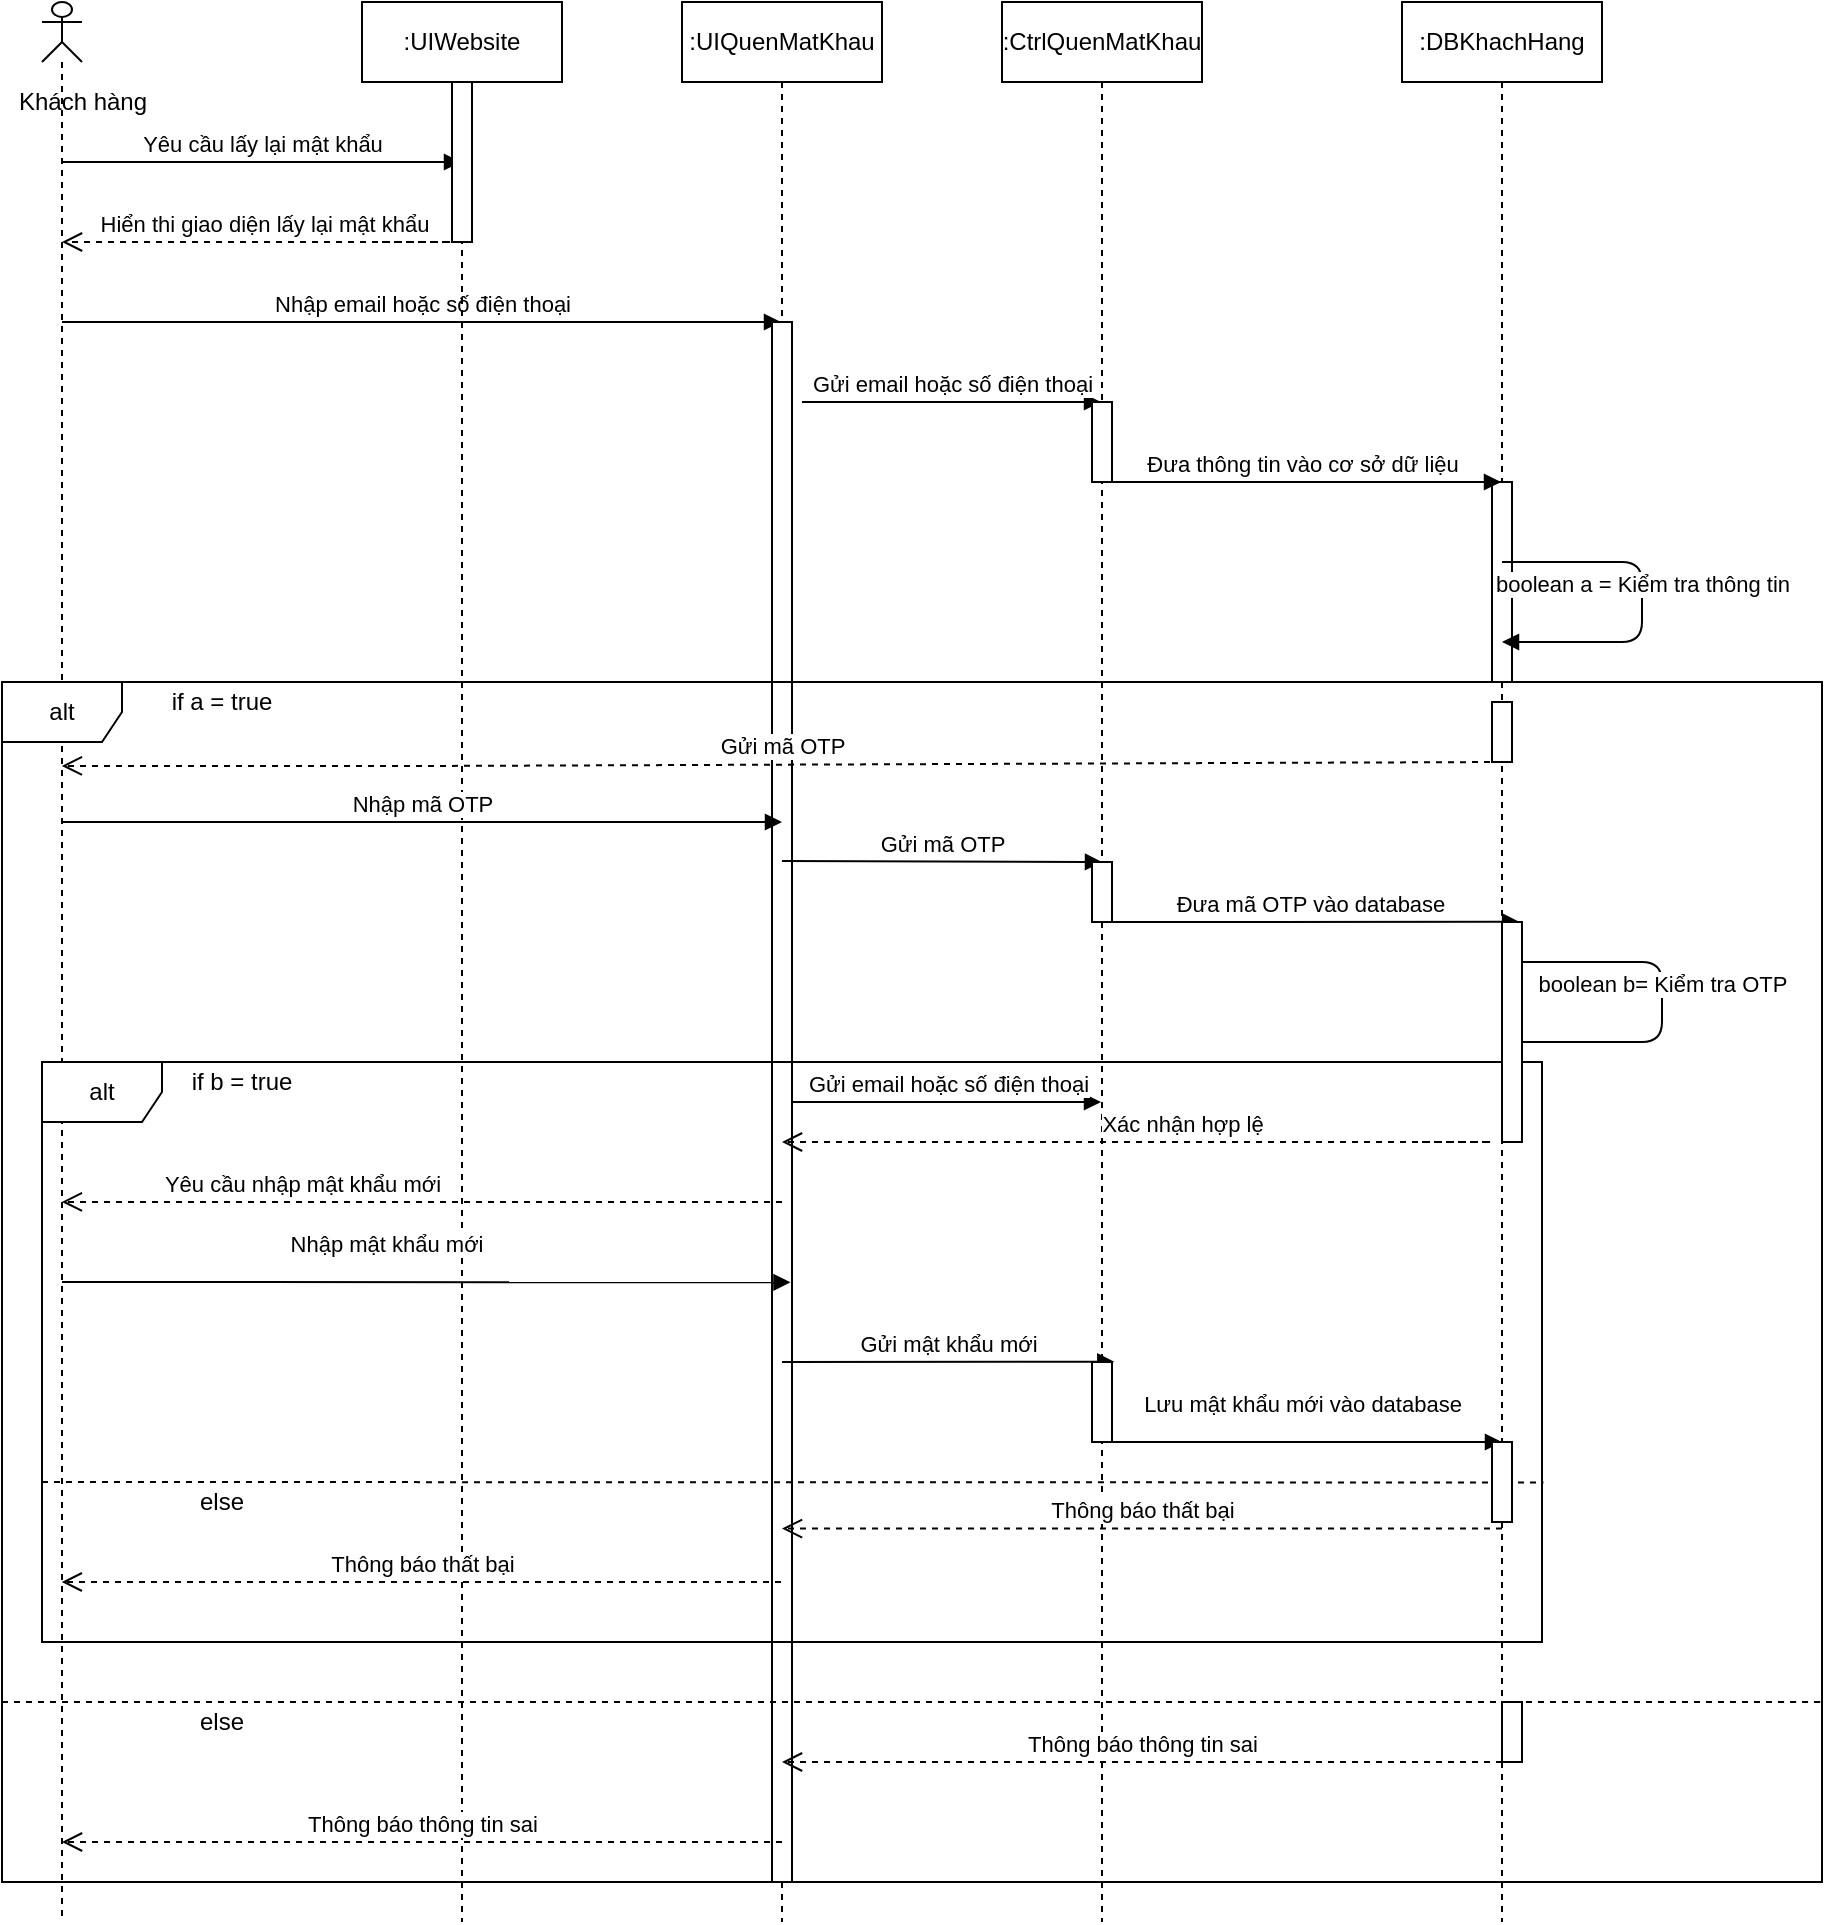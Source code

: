 <mxfile version="13.6.3" type="device"><diagram id="C5RBs43oDa-KdzZeNtuy" name="Page-1"><mxGraphModel dx="1383" dy="753" grid="1" gridSize="10" guides="1" tooltips="1" connect="1" arrows="1" fold="1" page="1" pageScale="1" pageWidth="827" pageHeight="1169" math="0" shadow="0"><root><mxCell id="WIyWlLk6GJQsqaUBKTNV-0"/><mxCell id="WIyWlLk6GJQsqaUBKTNV-1" parent="WIyWlLk6GJQsqaUBKTNV-0"/><mxCell id="Z5IkSei_Hy6FdynFyds2-4" value="" style="shape=umlLifeline;participant=umlActor;perimeter=lifelinePerimeter;whiteSpace=wrap;html=1;container=1;collapsible=0;recursiveResize=0;verticalAlign=top;spacingTop=36;outlineConnect=0;size=30;" vertex="1" parent="WIyWlLk6GJQsqaUBKTNV-1"><mxGeometry x="30" y="120" width="20" height="960" as="geometry"/></mxCell><mxCell id="Z5IkSei_Hy6FdynFyds2-10" value="Yêu cầu lấy lại mật khẩu" style="html=1;verticalAlign=bottom;endArrow=block;" edge="1" parent="Z5IkSei_Hy6FdynFyds2-4" target="Z5IkSei_Hy6FdynFyds2-7"><mxGeometry width="80" relative="1" as="geometry"><mxPoint x="10" y="80" as="sourcePoint"/><mxPoint x="169.5" y="80" as="targetPoint"/></mxGeometry></mxCell><mxCell id="Z5IkSei_Hy6FdynFyds2-77" value="Nhập email hoặc số điện thoại" style="html=1;verticalAlign=bottom;endArrow=block;" edge="1" parent="Z5IkSei_Hy6FdynFyds2-4" target="Z5IkSei_Hy6FdynFyds2-6"><mxGeometry width="80" relative="1" as="geometry"><mxPoint x="10" y="160" as="sourcePoint"/><mxPoint x="90" y="160" as="targetPoint"/></mxGeometry></mxCell><mxCell id="Z5IkSei_Hy6FdynFyds2-5" value="&lt;div&gt;Khách hàng&lt;/div&gt;" style="text;html=1;align=center;verticalAlign=middle;resizable=0;points=[];autosize=1;" vertex="1" parent="WIyWlLk6GJQsqaUBKTNV-1"><mxGeometry x="10" y="160" width="80" height="20" as="geometry"/></mxCell><mxCell id="Z5IkSei_Hy6FdynFyds2-6" value=":UIQuenMatKhau" style="shape=umlLifeline;perimeter=lifelinePerimeter;whiteSpace=wrap;html=1;container=1;collapsible=0;recursiveResize=0;outlineConnect=0;" vertex="1" parent="WIyWlLk6GJQsqaUBKTNV-1"><mxGeometry x="350" y="120" width="100" height="960" as="geometry"/></mxCell><mxCell id="Z5IkSei_Hy6FdynFyds2-78" value="" style="html=1;points=[];perimeter=orthogonalPerimeter;" vertex="1" parent="Z5IkSei_Hy6FdynFyds2-6"><mxGeometry x="45" y="160" width="10" height="780" as="geometry"/></mxCell><mxCell id="Z5IkSei_Hy6FdynFyds2-79" value="Gửi email hoặc số điện thoại" style="html=1;verticalAlign=bottom;endArrow=block;" edge="1" parent="Z5IkSei_Hy6FdynFyds2-6" target="Z5IkSei_Hy6FdynFyds2-9"><mxGeometry width="80" relative="1" as="geometry"><mxPoint x="60" y="200" as="sourcePoint"/><mxPoint x="140" y="200" as="targetPoint"/></mxGeometry></mxCell><mxCell id="Z5IkSei_Hy6FdynFyds2-7" value=":UIWebsite" style="shape=umlLifeline;perimeter=lifelinePerimeter;whiteSpace=wrap;html=1;container=1;collapsible=0;recursiveResize=0;outlineConnect=0;" vertex="1" parent="WIyWlLk6GJQsqaUBKTNV-1"><mxGeometry x="190" y="120" width="100" height="960" as="geometry"/></mxCell><mxCell id="Z5IkSei_Hy6FdynFyds2-76" value="" style="html=1;points=[];perimeter=orthogonalPerimeter;" vertex="1" parent="Z5IkSei_Hy6FdynFyds2-7"><mxGeometry x="45" y="40" width="10" height="80" as="geometry"/></mxCell><mxCell id="Z5IkSei_Hy6FdynFyds2-8" value=":DBKhachHang" style="shape=umlLifeline;perimeter=lifelinePerimeter;whiteSpace=wrap;html=1;container=1;collapsible=0;recursiveResize=0;outlineConnect=0;" vertex="1" parent="WIyWlLk6GJQsqaUBKTNV-1"><mxGeometry x="710" y="120" width="100" height="960" as="geometry"/></mxCell><mxCell id="Z5IkSei_Hy6FdynFyds2-45" value="boolean b= Kiểm tra OTP" style="html=1;verticalAlign=bottom;endArrow=block;" edge="1" parent="Z5IkSei_Hy6FdynFyds2-8" target="Z5IkSei_Hy6FdynFyds2-8"><mxGeometry width="80" relative="1" as="geometry"><mxPoint x="50" y="480" as="sourcePoint"/><mxPoint x="110" y="520" as="targetPoint"/><Array as="points"><mxPoint x="130" y="480"/><mxPoint x="130" y="520"/></Array></mxGeometry></mxCell><mxCell id="Z5IkSei_Hy6FdynFyds2-83" value="" style="html=1;points=[];perimeter=orthogonalPerimeter;" vertex="1" parent="Z5IkSei_Hy6FdynFyds2-8"><mxGeometry x="45" y="240" width="10" height="100" as="geometry"/></mxCell><mxCell id="Z5IkSei_Hy6FdynFyds2-9" value=":CtrlQuenMatKhau" style="shape=umlLifeline;perimeter=lifelinePerimeter;whiteSpace=wrap;html=1;container=1;collapsible=0;recursiveResize=0;outlineConnect=0;" vertex="1" parent="WIyWlLk6GJQsqaUBKTNV-1"><mxGeometry x="510" y="120" width="100" height="960" as="geometry"/></mxCell><mxCell id="Z5IkSei_Hy6FdynFyds2-15" value="Đưa thông tin vào cơ sở dữ liệu" style="html=1;verticalAlign=bottom;endArrow=block;" edge="1" parent="Z5IkSei_Hy6FdynFyds2-9" target="Z5IkSei_Hy6FdynFyds2-8"><mxGeometry width="80" relative="1" as="geometry"><mxPoint x="50" y="240" as="sourcePoint"/><mxPoint x="130" y="240" as="targetPoint"/></mxGeometry></mxCell><mxCell id="Z5IkSei_Hy6FdynFyds2-80" value="" style="html=1;points=[];perimeter=orthogonalPerimeter;" vertex="1" parent="Z5IkSei_Hy6FdynFyds2-9"><mxGeometry x="45" y="200" width="10" height="40" as="geometry"/></mxCell><mxCell id="Z5IkSei_Hy6FdynFyds2-12" value="Hiển thi giao diện lấy lại mật khẩu" style="html=1;verticalAlign=bottom;endArrow=open;dashed=1;endSize=8;" edge="1" parent="WIyWlLk6GJQsqaUBKTNV-1" target="Z5IkSei_Hy6FdynFyds2-4"><mxGeometry x="0.164" relative="1" as="geometry"><mxPoint x="200" y="240" as="sourcePoint"/><mxPoint x="120" y="240" as="targetPoint"/><Array as="points"><mxPoint x="240" y="240"/></Array><mxPoint as="offset"/></mxGeometry></mxCell><mxCell id="Z5IkSei_Hy6FdynFyds2-27" value="if a = true" style="text;html=1;strokeColor=none;fillColor=none;align=center;verticalAlign=middle;whiteSpace=wrap;rounded=0;" vertex="1" parent="WIyWlLk6GJQsqaUBKTNV-1"><mxGeometry x="90" y="460" width="60" height="20" as="geometry"/></mxCell><mxCell id="Z5IkSei_Hy6FdynFyds2-31" value="Gửi mã OTP" style="html=1;verticalAlign=bottom;endArrow=open;dashed=1;endSize=8;entryX=0.034;entryY=0.106;entryDx=0;entryDy=0;entryPerimeter=0;" edge="1" parent="WIyWlLk6GJQsqaUBKTNV-1"><mxGeometry relative="1" as="geometry"><mxPoint x="760" y="500" as="sourcePoint"/><mxPoint x="39.92" y="501.94" as="targetPoint"/><Array as="points"><mxPoint x="220" y="502"/></Array></mxGeometry></mxCell><mxCell id="Z5IkSei_Hy6FdynFyds2-33" value="Nhập mã OTP" style="html=1;verticalAlign=bottom;endArrow=block;" edge="1" parent="WIyWlLk6GJQsqaUBKTNV-1"><mxGeometry width="80" relative="1" as="geometry"><mxPoint x="40" y="530" as="sourcePoint"/><mxPoint x="400" y="530" as="targetPoint"/></mxGeometry></mxCell><mxCell id="Z5IkSei_Hy6FdynFyds2-34" value="Gửi mã OTP" style="html=1;verticalAlign=bottom;endArrow=block;" edge="1" parent="WIyWlLk6GJQsqaUBKTNV-1"><mxGeometry width="80" relative="1" as="geometry"><mxPoint x="400" y="549.5" as="sourcePoint"/><mxPoint x="560" y="550" as="targetPoint"/></mxGeometry></mxCell><mxCell id="Z5IkSei_Hy6FdynFyds2-35" value="Đưa mã OTP vào database" style="html=1;verticalAlign=bottom;endArrow=block;entryX=0.862;entryY=0.265;entryDx=0;entryDy=0;entryPerimeter=0;" edge="1" parent="WIyWlLk6GJQsqaUBKTNV-1"><mxGeometry width="80" relative="1" as="geometry"><mxPoint x="560" y="580" as="sourcePoint"/><mxPoint x="768.56" y="579.85" as="targetPoint"/><mxPoint as="offset"/></mxGeometry></mxCell><mxCell id="Z5IkSei_Hy6FdynFyds2-36" value="boolean a = Kiểm tra thông tin" style="html=1;verticalAlign=bottom;endArrow=block;" edge="1" parent="WIyWlLk6GJQsqaUBKTNV-1" target="Z5IkSei_Hy6FdynFyds2-8"><mxGeometry width="80" relative="1" as="geometry"><mxPoint x="760" y="400" as="sourcePoint"/><mxPoint x="719.5" y="440" as="targetPoint"/><Array as="points"><mxPoint x="780" y="400"/><mxPoint x="800" y="400"/><mxPoint x="830" y="400"/><mxPoint x="830" y="440"/></Array></mxGeometry></mxCell><mxCell id="Z5IkSei_Hy6FdynFyds2-51" value="if b = true" style="text;html=1;strokeColor=none;fillColor=none;align=center;verticalAlign=middle;whiteSpace=wrap;rounded=0;" vertex="1" parent="WIyWlLk6GJQsqaUBKTNV-1"><mxGeometry x="100" y="650" width="60" height="20" as="geometry"/></mxCell><mxCell id="Z5IkSei_Hy6FdynFyds2-53" value="Xác nhận hợp lệ" style="html=1;verticalAlign=bottom;endArrow=open;dashed=1;endSize=8;" edge="1" parent="WIyWlLk6GJQsqaUBKTNV-1" target="Z5IkSei_Hy6FdynFyds2-6"><mxGeometry relative="1" as="geometry"><mxPoint x="720" y="690" as="sourcePoint"/><mxPoint x="404.24" y="690.1" as="targetPoint"/><Array as="points"><mxPoint x="760" y="690"/><mxPoint x="460" y="690"/></Array></mxGeometry></mxCell><mxCell id="Z5IkSei_Hy6FdynFyds2-56" value="Yêu cầu nhập mật khẩu mới" style="html=1;verticalAlign=bottom;endArrow=open;dashed=1;endSize=8;entryX=0.034;entryY=0.551;entryDx=0;entryDy=0;entryPerimeter=0;" edge="1" parent="WIyWlLk6GJQsqaUBKTNV-1"><mxGeometry x="0.332" relative="1" as="geometry"><mxPoint x="400" y="720" as="sourcePoint"/><mxPoint x="39.92" y="719.99" as="targetPoint"/><mxPoint as="offset"/></mxGeometry></mxCell><mxCell id="Z5IkSei_Hy6FdynFyds2-57" value="Nhập mật khẩu mới" style="html=1;verticalAlign=bottom;endArrow=block;entryX=0.448;entryY=0.633;entryDx=0;entryDy=0;entryPerimeter=0;" edge="1" parent="WIyWlLk6GJQsqaUBKTNV-1"><mxGeometry x="-0.111" y="10" width="80" relative="1" as="geometry"><mxPoint x="40" y="760" as="sourcePoint"/><mxPoint x="404.24" y="760.17" as="targetPoint"/><mxPoint as="offset"/></mxGeometry></mxCell><mxCell id="Z5IkSei_Hy6FdynFyds2-58" value="Gửi mật khẩu mới" style="html=1;verticalAlign=bottom;endArrow=block;entryX=0.632;entryY=0.714;entryDx=0;entryDy=0;entryPerimeter=0;" edge="1" parent="WIyWlLk6GJQsqaUBKTNV-1"><mxGeometry x="0.001" width="80" relative="1" as="geometry"><mxPoint x="400" y="800" as="sourcePoint"/><mxPoint x="566.16" y="799.86" as="targetPoint"/><mxPoint as="offset"/></mxGeometry></mxCell><mxCell id="Z5IkSei_Hy6FdynFyds2-60" value="Lưu mật khẩu mới vào database" style="html=1;verticalAlign=bottom;endArrow=block;" edge="1" parent="WIyWlLk6GJQsqaUBKTNV-1"><mxGeometry x="0.0" y="10" width="80" relative="1" as="geometry"><mxPoint x="560" y="840" as="sourcePoint"/><mxPoint x="760" y="840" as="targetPoint"/><mxPoint as="offset"/></mxGeometry></mxCell><mxCell id="Z5IkSei_Hy6FdynFyds2-63" value="else" style="text;html=1;strokeColor=none;fillColor=none;align=center;verticalAlign=middle;whiteSpace=wrap;rounded=0;" vertex="1" parent="WIyWlLk6GJQsqaUBKTNV-1"><mxGeometry x="100" y="860" width="40" height="20" as="geometry"/></mxCell><mxCell id="Z5IkSei_Hy6FdynFyds2-66" value="Thông báo thất bại" style="html=1;verticalAlign=bottom;endArrow=open;dashed=1;endSize=8;" edge="1" parent="WIyWlLk6GJQsqaUBKTNV-1" target="Z5IkSei_Hy6FdynFyds2-6"><mxGeometry relative="1" as="geometry"><mxPoint x="760" y="883.27" as="sourcePoint"/><mxPoint x="400.12" y="876.73" as="targetPoint"/></mxGeometry></mxCell><mxCell id="Z5IkSei_Hy6FdynFyds2-67" value="Thông báo thất bại" style="html=1;verticalAlign=bottom;endArrow=open;dashed=1;endSize=8;entryX=0.013;entryY=0.737;entryDx=0;entryDy=0;entryPerimeter=0;" edge="1" parent="WIyWlLk6GJQsqaUBKTNV-1" source="Z5IkSei_Hy6FdynFyds2-6"><mxGeometry relative="1" as="geometry"><mxPoint x="400" y="917.31" as="sourcePoint"/><mxPoint x="39.88" y="910" as="targetPoint"/></mxGeometry></mxCell><mxCell id="Z5IkSei_Hy6FdynFyds2-68" value="alt" style="shape=umlFrame;whiteSpace=wrap;html=1;" vertex="1" parent="WIyWlLk6GJQsqaUBKTNV-1"><mxGeometry x="30" y="650" width="750" height="290" as="geometry"/></mxCell><mxCell id="Z5IkSei_Hy6FdynFyds2-70" value="else" style="text;html=1;strokeColor=none;fillColor=none;align=center;verticalAlign=middle;whiteSpace=wrap;rounded=0;" vertex="1" parent="WIyWlLk6GJQsqaUBKTNV-1"><mxGeometry x="100" y="970" width="40" height="20" as="geometry"/></mxCell><mxCell id="Z5IkSei_Hy6FdynFyds2-71" value="Thông báo thông tin sai" style="html=1;verticalAlign=bottom;endArrow=open;dashed=1;endSize=8;" edge="1" parent="WIyWlLk6GJQsqaUBKTNV-1" target="Z5IkSei_Hy6FdynFyds2-6"><mxGeometry relative="1" as="geometry"><mxPoint x="760" y="1000" as="sourcePoint"/><mxPoint x="680" y="1000" as="targetPoint"/></mxGeometry></mxCell><mxCell id="Z5IkSei_Hy6FdynFyds2-72" value="Thông báo thông tin sai" style="html=1;verticalAlign=bottom;endArrow=open;dashed=1;endSize=8;" edge="1" parent="WIyWlLk6GJQsqaUBKTNV-1" target="Z5IkSei_Hy6FdynFyds2-4"><mxGeometry relative="1" as="geometry"><mxPoint x="400" y="1040" as="sourcePoint"/><mxPoint x="320" y="1040" as="targetPoint"/></mxGeometry></mxCell><mxCell id="Z5IkSei_Hy6FdynFyds2-73" value="alt" style="shape=umlFrame;whiteSpace=wrap;html=1;" vertex="1" parent="WIyWlLk6GJQsqaUBKTNV-1"><mxGeometry x="10" y="460" width="910" height="600" as="geometry"/></mxCell><mxCell id="Z5IkSei_Hy6FdynFyds2-74" value="" style="endArrow=none;dashed=1;html=1;entryX=1.001;entryY=0.852;entryDx=0;entryDy=0;entryPerimeter=0;" edge="1" parent="WIyWlLk6GJQsqaUBKTNV-1" target="Z5IkSei_Hy6FdynFyds2-73"><mxGeometry width="50" height="50" relative="1" as="geometry"><mxPoint x="10" y="970" as="sourcePoint"/><mxPoint x="922" y="974" as="targetPoint"/><Array as="points"><mxPoint x="910" y="970"/><mxPoint x="921" y="970"/></Array></mxGeometry></mxCell><mxCell id="Z5IkSei_Hy6FdynFyds2-75" value="" style="endArrow=none;dashed=1;html=1;entryX=1.001;entryY=0.725;entryDx=0;entryDy=0;entryPerimeter=0;" edge="1" parent="WIyWlLk6GJQsqaUBKTNV-1" target="Z5IkSei_Hy6FdynFyds2-68"><mxGeometry width="50" height="50" relative="1" as="geometry"><mxPoint x="30" y="860" as="sourcePoint"/><mxPoint x="780" y="870" as="targetPoint"/></mxGeometry></mxCell><mxCell id="Z5IkSei_Hy6FdynFyds2-14" value="Gửi email hoặc số điện thoại" style="html=1;verticalAlign=bottom;endArrow=block;" edge="1" parent="WIyWlLk6GJQsqaUBKTNV-1" source="Z5IkSei_Hy6FdynFyds2-78" target="Z5IkSei_Hy6FdynFyds2-9"><mxGeometry width="80" relative="1" as="geometry"><mxPoint x="400" y="320" as="sourcePoint"/><mxPoint x="480" y="320" as="targetPoint"/></mxGeometry></mxCell><mxCell id="Z5IkSei_Hy6FdynFyds2-85" value="" style="html=1;points=[];perimeter=orthogonalPerimeter;" vertex="1" parent="WIyWlLk6GJQsqaUBKTNV-1"><mxGeometry x="555" y="550" width="10" height="30" as="geometry"/></mxCell><mxCell id="Z5IkSei_Hy6FdynFyds2-86" value="" style="html=1;points=[];perimeter=orthogonalPerimeter;" vertex="1" parent="WIyWlLk6GJQsqaUBKTNV-1"><mxGeometry x="760" y="580" width="10" height="110" as="geometry"/></mxCell><mxCell id="Z5IkSei_Hy6FdynFyds2-87" value="" style="html=1;points=[];perimeter=orthogonalPerimeter;" vertex="1" parent="WIyWlLk6GJQsqaUBKTNV-1"><mxGeometry x="555" y="800" width="10" height="40" as="geometry"/></mxCell><mxCell id="Z5IkSei_Hy6FdynFyds2-88" value="" style="html=1;points=[];perimeter=orthogonalPerimeter;" vertex="1" parent="WIyWlLk6GJQsqaUBKTNV-1"><mxGeometry x="755" y="840" width="10" height="40" as="geometry"/></mxCell><mxCell id="Z5IkSei_Hy6FdynFyds2-90" value="" style="html=1;points=[];perimeter=orthogonalPerimeter;" vertex="1" parent="WIyWlLk6GJQsqaUBKTNV-1"><mxGeometry x="760" y="970" width="10" height="30" as="geometry"/></mxCell><mxCell id="Z5IkSei_Hy6FdynFyds2-91" value="" style="html=1;points=[];perimeter=orthogonalPerimeter;" vertex="1" parent="WIyWlLk6GJQsqaUBKTNV-1"><mxGeometry x="755" y="470" width="10" height="30" as="geometry"/></mxCell></root></mxGraphModel></diagram></mxfile>